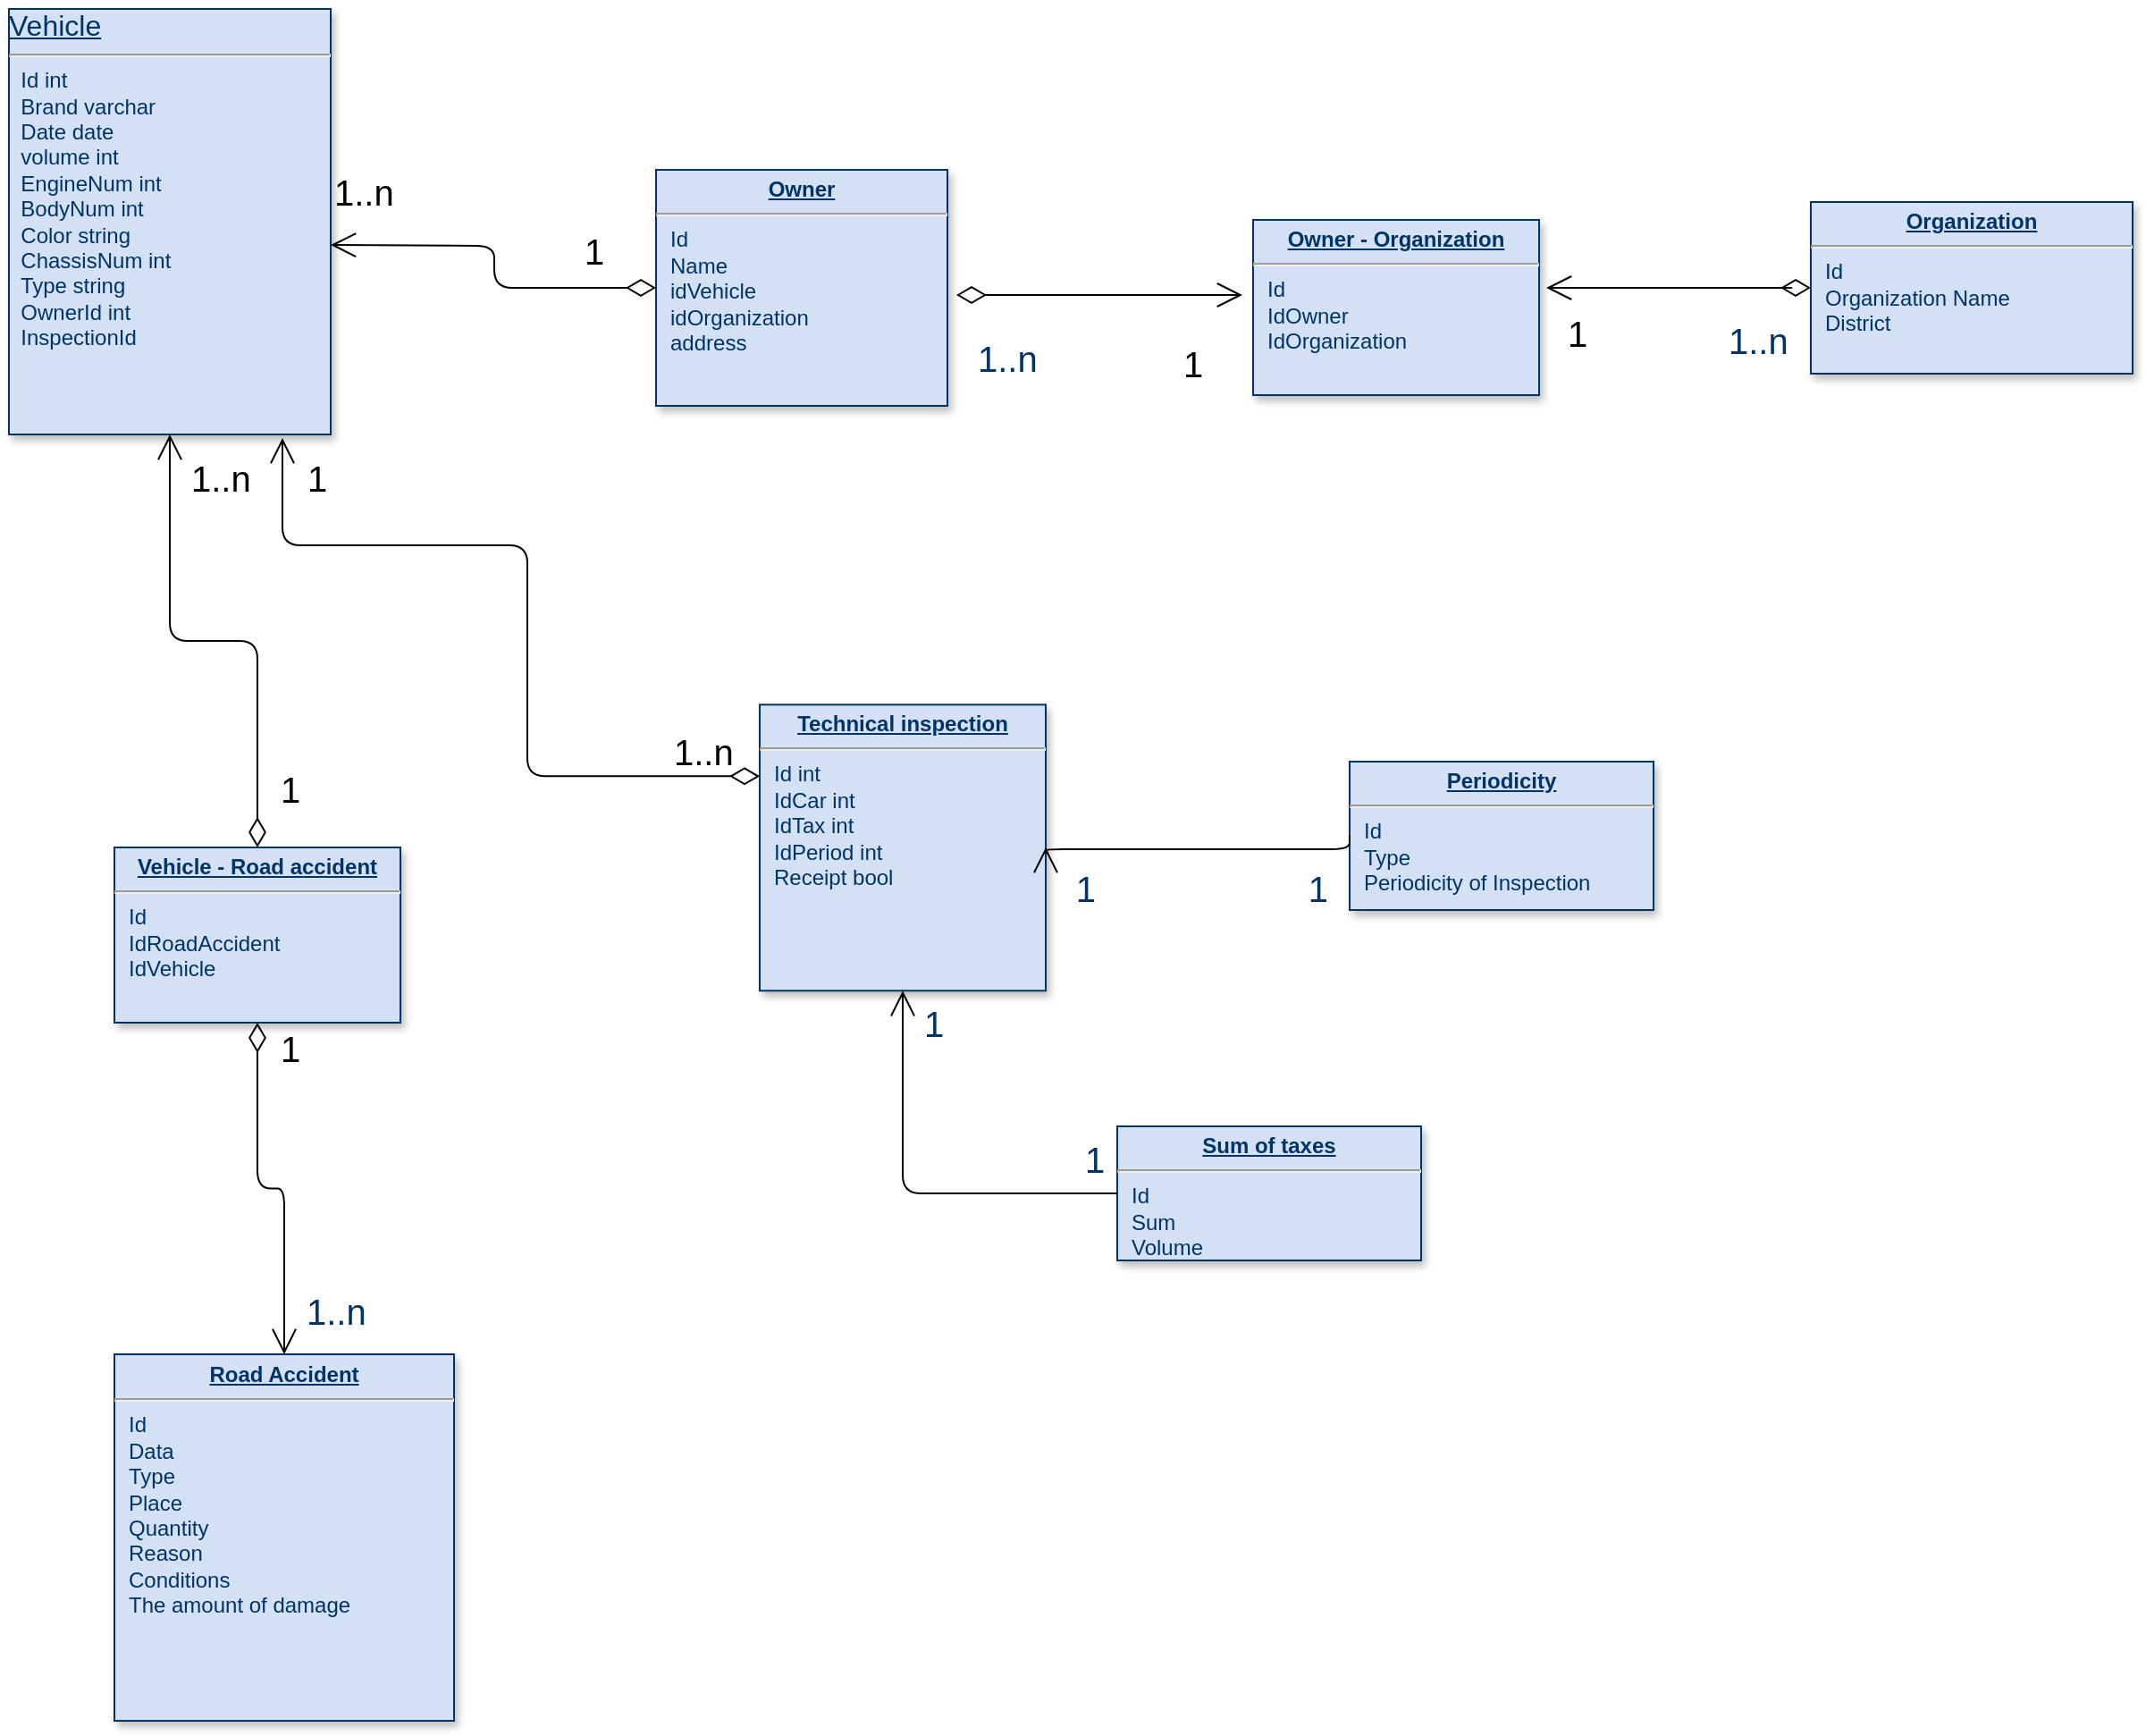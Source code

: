 <mxfile version="12.0.0" type="device" pages="1"><diagram name="Page-1" id="efa7a0a1-bf9b-a30e-e6df-94a7791c09e9"><mxGraphModel dx="1796" dy="964" grid="1" gridSize="10" guides="1" tooltips="1" connect="1" arrows="1" fold="1" page="1" pageScale="1" pageWidth="826" pageHeight="1169" background="#ffffff" math="0" shadow="0"><root><mxCell id="0"/><mxCell id="1" parent="0"/><mxCell id="25" value="&lt;p style=&quot;margin: 4px 0px 0px ; text-align: center&quot;&gt;&lt;b&gt;&lt;u&gt;Technical inspection&lt;/u&gt;&lt;/b&gt;&lt;br&gt;&lt;/p&gt;&lt;hr&gt;&lt;p style=&quot;margin: 0px ; margin-left: 8px&quot;&gt;Id int&amp;nbsp;&lt;/p&gt;&lt;p style=&quot;margin: 0px ; margin-left: 8px&quot;&gt;IdCar int&lt;/p&gt;&lt;p style=&quot;margin: 0px ; margin-left: 8px&quot;&gt;IdTax int&lt;/p&gt;&lt;p style=&quot;margin: 0px ; margin-left: 8px&quot;&gt;IdPeriod int&amp;nbsp;&lt;/p&gt;&lt;p style=&quot;margin: 0px ; margin-left: 8px&quot;&gt;Receipt bool&lt;br&gt;&lt;/p&gt;&lt;p style=&quot;margin: 0px ; margin-left: 8px&quot;&gt;&lt;br&gt;&lt;/p&gt;" style="verticalAlign=top;align=left;overflow=fill;fontSize=12;fontFamily=Helvetica;html=1;strokeColor=#003366;shadow=1;fillColor=#D4E1F5;fontColor=#003366" parent="1" vertex="1"><mxGeometry x="470" y="469.14" width="160" height="160" as="geometry"/></mxCell><mxCell id="yA3YKMOQD2eIy9OyfM4H-114" value="&lt;p style=&quot;margin: 4px 0px 0px ; text-align: center&quot;&gt;&lt;b&gt;&lt;u&gt;Owner - Organization&lt;/u&gt;&lt;/b&gt;&lt;/p&gt;&lt;hr&gt;&lt;p style=&quot;margin: 0px ; margin-left: 8px&quot;&gt;Id&lt;/p&gt;&lt;p style=&quot;margin: 0px ; margin-left: 8px&quot;&gt;IdOwner&lt;/p&gt;&lt;p style=&quot;margin: 0px ; margin-left: 8px&quot;&gt;IdOrganization&lt;/p&gt;&lt;p style=&quot;margin: 0px ; margin-left: 8px&quot;&gt;&lt;br&gt;&lt;/p&gt;" style="verticalAlign=top;align=left;overflow=fill;fontSize=12;fontFamily=Helvetica;html=1;strokeColor=#003366;shadow=1;fillColor=#D4E1F5;fontColor=#003366" vertex="1" parent="1"><mxGeometry x="746" y="198" width="160" height="98" as="geometry"/></mxCell><mxCell id="yA3YKMOQD2eIy9OyfM4H-115" value="&lt;p style=&quot;margin: 4px 0px 0px ; text-align: center&quot;&gt;&lt;b&gt;&lt;u&gt;Vehicle - Road accident&lt;/u&gt;&lt;/b&gt;&lt;/p&gt;&lt;hr&gt;&lt;p style=&quot;margin: 0px ; margin-left: 8px&quot;&gt;Id&lt;/p&gt;&lt;p style=&quot;margin: 0px ; margin-left: 8px&quot;&gt;IdRoadAccident&lt;/p&gt;&lt;p style=&quot;margin: 0px ; margin-left: 8px&quot;&gt;IdVehicle&lt;/p&gt;&lt;p style=&quot;margin: 0px ; margin-left: 8px&quot;&gt;&lt;br&gt;&lt;/p&gt;" style="verticalAlign=top;align=left;overflow=fill;fontSize=12;fontFamily=Helvetica;html=1;strokeColor=#003366;shadow=1;fillColor=#D4E1F5;fontColor=#003366" vertex="1" parent="1"><mxGeometry x="109" y="549" width="160" height="98" as="geometry"/></mxCell><mxCell id="yA3YKMOQD2eIy9OyfM4H-116" value="&lt;p style=&quot;margin: 0px ; margin-top: 4px ; text-align: center ; text-decoration: underline&quot;&gt;&lt;strong&gt;Owner&lt;br&gt;&lt;/strong&gt;&lt;/p&gt;&lt;hr&gt;&lt;p style=&quot;margin: 0px ; margin-left: 8px&quot;&gt;Id&lt;/p&gt;&lt;p style=&quot;margin: 0px ; margin-left: 8px&quot;&gt;Name&lt;/p&gt;&lt;p style=&quot;margin: 0px ; margin-left: 8px&quot;&gt;idVehicle&lt;/p&gt;&lt;p style=&quot;margin: 0px ; margin-left: 8px&quot;&gt;idOrganization&lt;/p&gt;&lt;p style=&quot;margin: 0px ; margin-left: 8px&quot;&gt;address&lt;/p&gt;&lt;p style=&quot;margin: 0px ; margin-left: 8px&quot;&gt;&lt;br&gt;&lt;/p&gt;" style="verticalAlign=top;align=left;overflow=fill;fontSize=12;fontFamily=Helvetica;html=1;strokeColor=#003366;shadow=1;fillColor=#D4E1F5;fontColor=#003366" vertex="1" parent="1"><mxGeometry x="412" y="170" width="163" height="132" as="geometry"/></mxCell><mxCell id="yA3YKMOQD2eIy9OyfM4H-117" value="&lt;div style=&quot;font-size: 16px&quot; align=&quot;left&quot;&gt;&lt;font style=&quot;font-size: 16px&quot;&gt;&lt;u&gt;Vehicle&lt;/u&gt;&lt;br&gt;&lt;/font&gt;&lt;/div&gt;&lt;hr&gt;&lt;div&gt;&amp;nbsp; Id int&lt;br&gt;&amp;nbsp; Brand varchar&lt;br&gt;&amp;nbsp; Date date&lt;br&gt;&amp;nbsp; volume int&lt;br&gt;&amp;nbsp; EngineNum int&lt;br&gt;&amp;nbsp; BodyNum int&lt;br&gt;&amp;nbsp; Color string&lt;br&gt;&amp;nbsp; ChassisNum int&lt;br&gt;&amp;nbsp; Type string&lt;br&gt;&amp;nbsp; OwnerId int&lt;/div&gt;&lt;div&gt;&amp;nbsp; InspectionId&lt;/div&gt;&lt;div&gt;&amp;nbsp;&amp;nbsp;&lt;/div&gt;&lt;div&gt;&lt;br&gt;&lt;/div&gt;" style="verticalAlign=top;align=left;overflow=fill;fontSize=12;fontFamily=Helvetica;html=1;strokeColor=#003366;shadow=1;fillColor=#D4E1F5;fontColor=#003366" vertex="1" parent="1"><mxGeometry x="50" y="80" width="180" height="238" as="geometry"/></mxCell><mxCell id="yA3YKMOQD2eIy9OyfM4H-118" value="&lt;p style=&quot;margin: 0px ; margin-top: 4px ; text-align: center ; text-decoration: underline&quot;&gt;&lt;strong&gt;Organization&lt;br&gt;&lt;/strong&gt;&lt;/p&gt;&lt;hr&gt;&lt;p style=&quot;margin: 0px ; margin-left: 8px&quot;&gt;Id&lt;/p&gt;&lt;p style=&quot;margin: 0px ; margin-left: 8px&quot;&gt;Organization Name&lt;/p&gt;&lt;p style=&quot;margin: 0px ; margin-left: 8px&quot;&gt;District&lt;br&gt;&lt;/p&gt;&lt;p style=&quot;margin: 0px ; margin-left: 8px&quot;&gt;&lt;br&gt;&lt;/p&gt;&lt;p style=&quot;margin: 0px ; margin-left: 8px&quot;&gt;&lt;br&gt;&lt;/p&gt;" style="verticalAlign=top;align=left;overflow=fill;fontSize=12;fontFamily=Helvetica;html=1;strokeColor=#003366;shadow=1;fillColor=#D4E1F5;fontColor=#003366" vertex="1" parent="1"><mxGeometry x="1058" y="188" width="180" height="96" as="geometry"/></mxCell><mxCell id="yA3YKMOQD2eIy9OyfM4H-119" value="&lt;p style=&quot;margin: 0px ; margin-top: 4px ; text-align: center ; text-decoration: underline&quot;&gt;&lt;strong&gt;Road Accident&lt;br&gt;&lt;/strong&gt;&lt;/p&gt;&lt;hr&gt;&lt;p style=&quot;margin: 0px ; margin-left: 8px&quot;&gt;Id&lt;/p&gt;&lt;p style=&quot;margin: 0px ; margin-left: 8px&quot;&gt;Data&lt;/p&gt;&lt;p style=&quot;margin: 0px ; margin-left: 8px&quot;&gt;Type&lt;/p&gt;&lt;p style=&quot;margin: 0px ; margin-left: 8px&quot;&gt;Place&lt;/p&gt;&lt;p style=&quot;margin: 0px ; margin-left: 8px&quot;&gt;Quantity&lt;/p&gt;&lt;p style=&quot;margin: 0px ; margin-left: 8px&quot;&gt;Reason&lt;/p&gt;&lt;p style=&quot;margin: 0px ; margin-left: 8px&quot;&gt;Conditions&lt;/p&gt;&lt;p style=&quot;margin: 0px ; margin-left: 8px&quot;&gt;The amount of damage&lt;br&gt;&lt;/p&gt;&lt;p style=&quot;margin: 0px ; margin-left: 8px&quot;&gt;&lt;br&gt;&lt;/p&gt;&lt;p style=&quot;margin: 0px ; margin-left: 8px&quot;&gt;&lt;br&gt;&lt;/p&gt;&lt;p style=&quot;margin: 0px ; margin-left: 8px&quot;&gt;&lt;br&gt;&lt;/p&gt;" style="verticalAlign=top;align=left;overflow=fill;fontSize=12;fontFamily=Helvetica;html=1;strokeColor=#003366;shadow=1;fillColor=#D4E1F5;fontColor=#003366" vertex="1" parent="1"><mxGeometry x="109" y="832.5" width="190" height="205" as="geometry"/></mxCell><mxCell id="yA3YKMOQD2eIy9OyfM4H-120" value="" style="endArrow=open;endSize=12;startArrow=diamondThin;startSize=14;startFill=0;edgeStyle=orthogonalEdgeStyle;exitX=0;exitY=0.5;exitDx=0;exitDy=0;" edge="1" parent="1" source="yA3YKMOQD2eIy9OyfM4H-116"><mxGeometry x="-119.5" y="431.5" as="geometry"><mxPoint x="270.5" y="483.14" as="sourcePoint"/><mxPoint x="230" y="212" as="targetPoint"/></mxGeometry></mxCell><mxCell id="yA3YKMOQD2eIy9OyfM4H-131" value="&lt;font style=&quot;font-size: 20px&quot;&gt;1..n&lt;/font&gt;" style="text;html=1;resizable=0;points=[];autosize=1;align=left;verticalAlign=top;spacingTop=-4;" vertex="1" parent="1"><mxGeometry x="230" y="168" width="50" height="20" as="geometry"/></mxCell><mxCell id="yA3YKMOQD2eIy9OyfM4H-132" value="&lt;font style=&quot;font-size: 20px&quot;&gt;1&lt;/font&gt;" style="text;html=1;resizable=0;points=[];autosize=1;align=left;verticalAlign=top;spacingTop=-4;" vertex="1" parent="1"><mxGeometry x="370" y="201" width="30" height="20" as="geometry"/></mxCell><mxCell id="yA3YKMOQD2eIy9OyfM4H-133" value="&lt;p style=&quot;margin: 0px ; margin-top: 4px ; text-align: center ; text-decoration: underline&quot;&gt;&lt;strong&gt;Sum of taxes&lt;br&gt;&lt;/strong&gt;&lt;/p&gt;&lt;hr&gt;&lt;p style=&quot;margin: 0px ; margin-left: 8px&quot;&gt;Id&lt;/p&gt;&lt;p style=&quot;margin: 0px ; margin-left: 8px&quot;&gt;Sum&lt;/p&gt;&lt;p style=&quot;margin: 0px ; margin-left: 8px&quot;&gt;Volume&lt;br&gt;&lt;/p&gt;&lt;p style=&quot;margin: 0px ; margin-left: 8px&quot;&gt;&lt;br&gt;&lt;/p&gt;&lt;p style=&quot;margin: 0px ; margin-left: 8px&quot;&gt;&lt;br&gt;&lt;/p&gt;" style="verticalAlign=top;align=left;overflow=fill;fontSize=12;fontFamily=Helvetica;html=1;strokeColor=#003366;shadow=1;fillColor=#D4E1F5;fontColor=#003366" vertex="1" parent="1"><mxGeometry x="670" y="705" width="170" height="75" as="geometry"/></mxCell><mxCell id="yA3YKMOQD2eIy9OyfM4H-134" value="&lt;p style=&quot;margin: 0px ; margin-top: 4px ; text-align: center ; text-decoration: underline&quot;&gt;&lt;strong&gt;Periodicity&lt;br&gt;&lt;/strong&gt;&lt;/p&gt;&lt;hr&gt;&lt;p style=&quot;margin: 0px ; margin-left: 8px&quot;&gt;Id&lt;/p&gt;&lt;p style=&quot;margin: 0px ; margin-left: 8px&quot;&gt;Type&lt;/p&gt;&lt;p style=&quot;margin: 0px ; margin-left: 8px&quot;&gt;Periodicity of Inspection&lt;br&gt;&lt;/p&gt;&lt;p style=&quot;margin: 0px ; margin-left: 8px&quot;&gt;&lt;br&gt;&lt;/p&gt;&lt;p style=&quot;margin: 0px ; margin-left: 8px&quot;&gt;&lt;br&gt;&lt;/p&gt;" style="verticalAlign=top;align=left;overflow=fill;fontSize=12;fontFamily=Helvetica;html=1;strokeColor=#003366;shadow=1;fillColor=#D4E1F5;fontColor=#003366" vertex="1" parent="1"><mxGeometry x="800" y="501" width="170" height="83" as="geometry"/></mxCell><mxCell id="yA3YKMOQD2eIy9OyfM4H-135" value="" style="endArrow=open;endSize=12;startArrow=diamondThin;startSize=14;startFill=0;edgeStyle=orthogonalEdgeStyle;exitX=0;exitY=0.5;exitDx=0;exitDy=0;" edge="1" parent="1"><mxGeometry x="230.5" y="459.5" as="geometry"><mxPoint x="580" y="240" as="sourcePoint"/><mxPoint x="740" y="240" as="targetPoint"/></mxGeometry></mxCell><mxCell id="yA3YKMOQD2eIy9OyfM4H-136" value="1..n" style="resizable=0;align=left;verticalAlign=top;labelBackgroundColor=#ffffff;fontSize=20;strokeColor=#003366;shadow=1;fillColor=#D4E1F5;fontColor=#003366" connectable="0" vertex="1" parent="yA3YKMOQD2eIy9OyfM4H-135"><mxGeometry x="-1" relative="1" as="geometry"><mxPoint x="10" y="17" as="offset"/></mxGeometry></mxCell><mxCell id="yA3YKMOQD2eIy9OyfM4H-137" value="&lt;font style=&quot;font-size: 20px&quot;&gt;1&lt;/font&gt;" style="text;html=1;resizable=0;points=[];autosize=1;align=left;verticalAlign=top;spacingTop=-4;" vertex="1" parent="1"><mxGeometry x="705" y="264" width="30" height="20" as="geometry"/></mxCell><mxCell id="yA3YKMOQD2eIy9OyfM4H-142" value="" style="endArrow=open;endSize=12;startArrow=diamondThin;startSize=14;startFill=0;edgeStyle=orthogonalEdgeStyle;exitX=0;exitY=0.5;exitDx=0;exitDy=0;" edge="1" parent="1" source="yA3YKMOQD2eIy9OyfM4H-118"><mxGeometry x="-80.5" y="769.5" as="geometry"><mxPoint x="428.857" y="550.429" as="sourcePoint"/><mxPoint x="910" y="236" as="targetPoint"/><Array as="points"><mxPoint x="1050" y="236"/><mxPoint x="1050" y="236"/></Array></mxGeometry></mxCell><mxCell id="yA3YKMOQD2eIy9OyfM4H-144" value="&lt;font style=&quot;font-size: 20px&quot;&gt;1&lt;/font&gt;" style="text;html=1;resizable=0;points=[];autosize=1;align=left;verticalAlign=top;spacingTop=-4;" vertex="1" parent="1"><mxGeometry x="920" y="247" width="30" height="20" as="geometry"/></mxCell><mxCell id="yA3YKMOQD2eIy9OyfM4H-145" value="1..n" style="resizable=0;align=left;verticalAlign=top;labelBackgroundColor=#ffffff;fontSize=20;strokeColor=#003366;shadow=1;fillColor=#D4E1F5;fontColor=#003366" connectable="0" vertex="1" parent="1"><mxGeometry x="1000" y="247" as="geometry"><mxPoint x="10" as="offset"/></mxGeometry></mxCell><mxCell id="yA3YKMOQD2eIy9OyfM4H-146" value="" style="endArrow=open;endSize=12;startArrow=diamondThin;startSize=14;startFill=0;edgeStyle=orthogonalEdgeStyle;entryX=0.5;entryY=1;entryDx=0;entryDy=0;exitX=0.5;exitY=0;exitDx=0;exitDy=0;" edge="1" parent="1" source="yA3YKMOQD2eIy9OyfM4H-115" target="yA3YKMOQD2eIy9OyfM4H-117"><mxGeometry x="-174" y="599.5" as="geometry"><mxPoint x="320" y="420" as="sourcePoint"/><mxPoint x="175.5" y="380" as="targetPoint"/></mxGeometry></mxCell><mxCell id="yA3YKMOQD2eIy9OyfM4H-148" value="&lt;font style=&quot;font-size: 20px&quot;&gt;1..n&lt;/font&gt;" style="text;html=1;resizable=0;points=[];autosize=1;align=left;verticalAlign=top;spacingTop=-4;" vertex="1" parent="1"><mxGeometry x="150" y="328" width="50" height="20" as="geometry"/></mxCell><mxCell id="yA3YKMOQD2eIy9OyfM4H-149" value="&lt;font style=&quot;font-size: 20px&quot;&gt;1&lt;/font&gt;" style="text;html=1;resizable=0;points=[];autosize=1;align=left;verticalAlign=top;spacingTop=-4;" vertex="1" parent="1"><mxGeometry x="200" y="502" width="30" height="20" as="geometry"/></mxCell><mxCell id="yA3YKMOQD2eIy9OyfM4H-150" value="" style="endArrow=open;endSize=12;startArrow=diamondThin;startSize=14;startFill=0;edgeStyle=orthogonalEdgeStyle;entryX=0.5;entryY=0;entryDx=0;entryDy=0;exitX=0.5;exitY=1;exitDx=0;exitDy=0;" edge="1" parent="1" source="yA3YKMOQD2eIy9OyfM4H-115" target="yA3YKMOQD2eIy9OyfM4H-119"><mxGeometry x="130" y="749.5" as="geometry"><mxPoint x="443.667" y="468.667" as="sourcePoint"/><mxPoint x="493.667" y="698.667" as="targetPoint"/></mxGeometry></mxCell><mxCell id="yA3YKMOQD2eIy9OyfM4H-151" value="1..n" style="resizable=0;align=left;verticalAlign=top;labelBackgroundColor=#ffffff;fontSize=20;strokeColor=#003366;shadow=1;fillColor=#D4E1F5;fontColor=#003366" connectable="0" vertex="1" parent="yA3YKMOQD2eIy9OyfM4H-150"><mxGeometry x="-1" relative="1" as="geometry"><mxPoint x="25.5" y="143" as="offset"/></mxGeometry></mxCell><mxCell id="yA3YKMOQD2eIy9OyfM4H-152" value="&lt;font style=&quot;font-size: 20px&quot;&gt;1&lt;/font&gt;" style="text;html=1;resizable=0;points=[];autosize=1;align=left;verticalAlign=top;spacingTop=-4;" vertex="1" parent="1"><mxGeometry x="200" y="647" width="30" height="20" as="geometry"/></mxCell><mxCell id="yA3YKMOQD2eIy9OyfM4H-153" value="" style="endArrow=open;endSize=12;startArrow=none;startSize=14;startFill=0;edgeStyle=orthogonalEdgeStyle;exitX=0;exitY=0.5;exitDx=0;exitDy=0;" edge="1" parent="1" source="yA3YKMOQD2eIy9OyfM4H-134"><mxGeometry x="280.5" y="768.5" as="geometry"><mxPoint x="790" y="549" as="sourcePoint"/><mxPoint x="630" y="549" as="targetPoint"/><Array as="points"><mxPoint x="800" y="550"/></Array></mxGeometry></mxCell><mxCell id="yA3YKMOQD2eIy9OyfM4H-154" value="1" style="resizable=0;align=left;verticalAlign=top;labelBackgroundColor=#ffffff;fontSize=20;strokeColor=#003366;shadow=1;fillColor=#D4E1F5;fontColor=#003366" connectable="0" vertex="1" parent="yA3YKMOQD2eIy9OyfM4H-153"><mxGeometry x="-1" relative="1" as="geometry"><mxPoint x="-150" y="162.5" as="offset"/></mxGeometry></mxCell><mxCell id="yA3YKMOQD2eIy9OyfM4H-155" value="" style="endArrow=open;endSize=12;startArrow=none;startSize=14;startFill=0;edgeStyle=orthogonalEdgeStyle;exitX=0;exitY=0.5;exitDx=0;exitDy=0;entryX=0.5;entryY=1;entryDx=0;entryDy=0;" edge="1" parent="1" source="yA3YKMOQD2eIy9OyfM4H-133" target="25"><mxGeometry x="280.5" y="881" as="geometry"><mxPoint x="799.857" y="654.929" as="sourcePoint"/><mxPoint x="550" y="670" as="targetPoint"/></mxGeometry></mxCell><mxCell id="yA3YKMOQD2eIy9OyfM4H-156" value="1" style="resizable=0;align=left;verticalAlign=top;labelBackgroundColor=#ffffff;fontSize=20;strokeColor=#003366;shadow=1;fillColor=#D4E1F5;fontColor=#003366" connectable="0" vertex="1" parent="yA3YKMOQD2eIy9OyfM4H-155"><mxGeometry x="-1" relative="1" as="geometry"><mxPoint x="-110" y="-113.5" as="offset"/></mxGeometry></mxCell><mxCell id="yA3YKMOQD2eIy9OyfM4H-157" value="1" style="resizable=0;align=left;verticalAlign=top;labelBackgroundColor=#ffffff;fontSize=20;strokeColor=#003366;shadow=1;fillColor=#D4E1F5;fontColor=#003366" connectable="0" vertex="1" parent="1"><mxGeometry x="884.857" y="666.929" as="geometry"><mxPoint x="-110" y="-113.5" as="offset"/></mxGeometry></mxCell><mxCell id="yA3YKMOQD2eIy9OyfM4H-158" value="1" style="resizable=0;align=left;verticalAlign=top;labelBackgroundColor=#ffffff;fontSize=20;strokeColor=#003366;shadow=1;fillColor=#D4E1F5;fontColor=#003366" connectable="0" vertex="1" parent="1"><mxGeometry x="754.857" y="666.929" as="geometry"><mxPoint x="-110" y="-113.5" as="offset"/></mxGeometry></mxCell><mxCell id="yA3YKMOQD2eIy9OyfM4H-159" value="" style="endArrow=open;endSize=12;startArrow=diamondThin;startSize=14;startFill=0;edgeStyle=orthogonalEdgeStyle;exitX=0;exitY=0.25;exitDx=0;exitDy=0;" edge="1" parent="1" source="25"><mxGeometry x="-94.5" y="676.5" as="geometry"><mxPoint x="437.714" y="481.714" as="sourcePoint"/><mxPoint x="203" y="320" as="targetPoint"/><Array as="points"><mxPoint x="340" y="509"/><mxPoint x="340" y="380"/><mxPoint x="203" y="380"/></Array></mxGeometry></mxCell><mxCell id="yA3YKMOQD2eIy9OyfM4H-160" value="&lt;font style=&quot;font-size: 20px&quot;&gt;1..n&lt;/font&gt;" style="text;html=1;resizable=0;points=[];autosize=1;align=left;verticalAlign=top;spacingTop=-4;" vertex="1" parent="1"><mxGeometry x="420" y="481" width="50" height="20" as="geometry"/></mxCell><mxCell id="yA3YKMOQD2eIy9OyfM4H-161" value="&lt;font style=&quot;font-size: 20px&quot;&gt;1&lt;/font&gt;" style="text;html=1;resizable=0;points=[];autosize=1;align=left;verticalAlign=top;spacingTop=-4;" vertex="1" parent="1"><mxGeometry x="215" y="328" width="30" height="20" as="geometry"/></mxCell></root></mxGraphModel></diagram></mxfile>